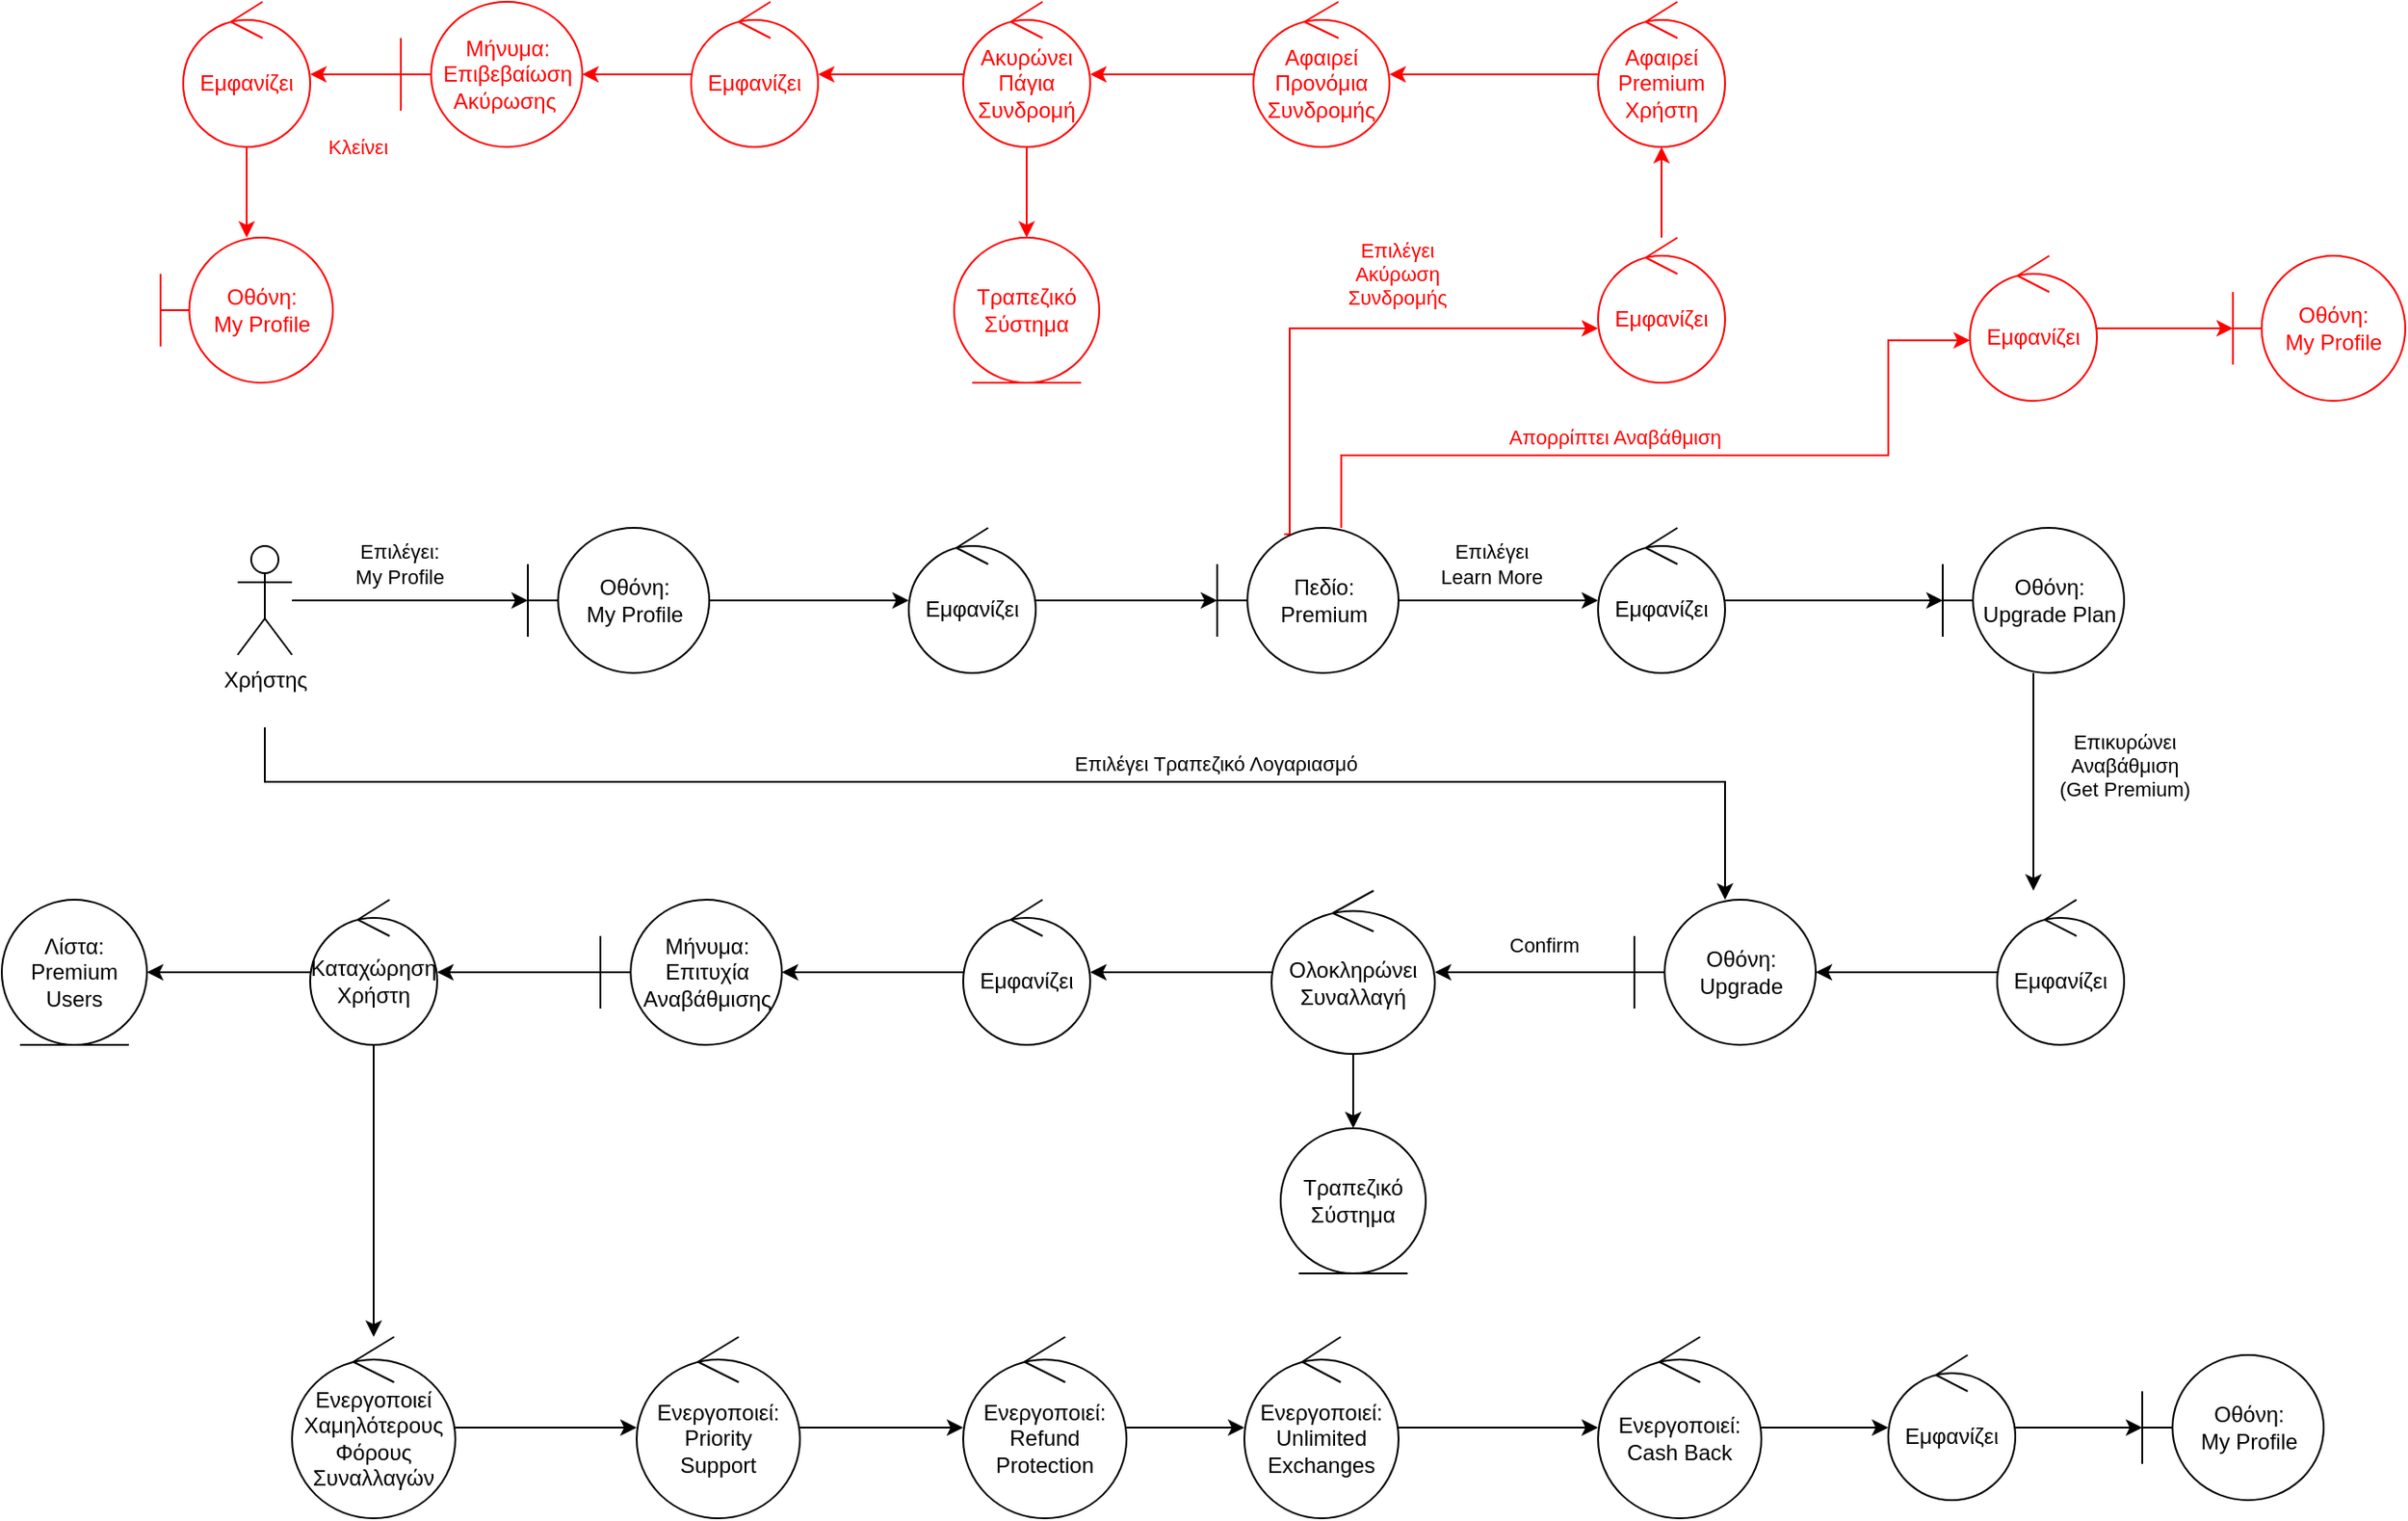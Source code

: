 <mxfile version="19.0.0" type="device"><diagram id="FDiJhWlq2f5BsgtScoZN" name="Page-1"><mxGraphModel dx="765" dy="1758" grid="0" gridSize="10" guides="1" tooltips="1" connect="1" arrows="1" fold="1" page="0" pageScale="1" pageWidth="850" pageHeight="1100" math="0" shadow="0"><root><mxCell id="0"/><mxCell id="1" parent="0"/><mxCell id="AjFVyQmE-53ZKCXgvhZV-10" value="" style="edgeStyle=orthogonalEdgeStyle;rounded=0;orthogonalLoop=1;jettySize=auto;html=1;" edge="1" parent="1" source="AjFVyQmE-53ZKCXgvhZV-4" target="AjFVyQmE-53ZKCXgvhZV-5"><mxGeometry relative="1" as="geometry"/></mxCell><mxCell id="AjFVyQmE-53ZKCXgvhZV-15" value="Επιλέγει:&lt;br&gt;My Profile" style="edgeLabel;html=1;align=center;verticalAlign=middle;resizable=0;points=[];" vertex="1" connectable="0" parent="AjFVyQmE-53ZKCXgvhZV-10"><mxGeometry x="-0.097" y="3" relative="1" as="geometry"><mxPoint y="-17" as="offset"/></mxGeometry></mxCell><mxCell id="AjFVyQmE-53ZKCXgvhZV-50" style="edgeStyle=orthogonalEdgeStyle;rounded=0;orthogonalLoop=1;jettySize=auto;html=1;" edge="1" parent="1" target="AjFVyQmE-53ZKCXgvhZV-18"><mxGeometry relative="1" as="geometry"><mxPoint x="1105" y="260" as="sourcePoint"/><Array as="points"><mxPoint x="1105" y="290"/><mxPoint x="1910" y="290"/></Array></mxGeometry></mxCell><mxCell id="AjFVyQmE-53ZKCXgvhZV-51" value="Eπιλέγει Τραπεζικό Λογαριασμό" style="edgeLabel;html=1;align=center;verticalAlign=middle;resizable=0;points=[];" vertex="1" connectable="0" parent="AjFVyQmE-53ZKCXgvhZV-50"><mxGeometry x="0.236" y="3" relative="1" as="geometry"><mxPoint x="-2" y="-7" as="offset"/></mxGeometry></mxCell><mxCell id="AjFVyQmE-53ZKCXgvhZV-4" value="Χρήστης" style="shape=umlActor;verticalLabelPosition=bottom;verticalAlign=top;html=1;" vertex="1" parent="1"><mxGeometry x="1090" y="160" width="30" height="60" as="geometry"/></mxCell><mxCell id="AjFVyQmE-53ZKCXgvhZV-11" value="" style="edgeStyle=orthogonalEdgeStyle;rounded=0;orthogonalLoop=1;jettySize=auto;html=1;" edge="1" parent="1" source="AjFVyQmE-53ZKCXgvhZV-5" target="AjFVyQmE-53ZKCXgvhZV-6"><mxGeometry relative="1" as="geometry"/></mxCell><mxCell id="AjFVyQmE-53ZKCXgvhZV-5" value="Οθόνη:&lt;br&gt;My Profile" style="shape=umlBoundary;whiteSpace=wrap;html=1;" vertex="1" parent="1"><mxGeometry x="1250" y="150" width="100" height="80" as="geometry"/></mxCell><mxCell id="AjFVyQmE-53ZKCXgvhZV-12" value="" style="edgeStyle=orthogonalEdgeStyle;rounded=0;orthogonalLoop=1;jettySize=auto;html=1;" edge="1" parent="1" source="AjFVyQmE-53ZKCXgvhZV-6" target="AjFVyQmE-53ZKCXgvhZV-7"><mxGeometry relative="1" as="geometry"/></mxCell><mxCell id="AjFVyQmE-53ZKCXgvhZV-6" value="Εμφανίζει" style="ellipse;shape=umlControl;whiteSpace=wrap;html=1;" vertex="1" parent="1"><mxGeometry x="1460" y="150" width="70" height="80" as="geometry"/></mxCell><mxCell id="AjFVyQmE-53ZKCXgvhZV-13" value="" style="edgeStyle=orthogonalEdgeStyle;rounded=0;orthogonalLoop=1;jettySize=auto;html=1;" edge="1" parent="1" source="AjFVyQmE-53ZKCXgvhZV-7" target="AjFVyQmE-53ZKCXgvhZV-8"><mxGeometry relative="1" as="geometry"/></mxCell><mxCell id="AjFVyQmE-53ZKCXgvhZV-16" value="Eπιλέγει&lt;br&gt;Learn More" style="edgeLabel;html=1;align=center;verticalAlign=middle;resizable=0;points=[];" vertex="1" connectable="0" parent="AjFVyQmE-53ZKCXgvhZV-13"><mxGeometry x="-0.075" y="-1" relative="1" as="geometry"><mxPoint y="-21" as="offset"/></mxGeometry></mxCell><mxCell id="AjFVyQmE-53ZKCXgvhZV-67" style="edgeStyle=orthogonalEdgeStyle;rounded=0;orthogonalLoop=1;jettySize=auto;html=1;entryX=0;entryY=0.625;entryDx=0;entryDy=0;entryPerimeter=0;strokeColor=#FF0000;exitX=0.37;exitY=0.044;exitDx=0;exitDy=0;exitPerimeter=0;" edge="1" parent="1" source="AjFVyQmE-53ZKCXgvhZV-7" target="AjFVyQmE-53ZKCXgvhZV-53"><mxGeometry relative="1" as="geometry"><Array as="points"><mxPoint x="1670" y="154"/><mxPoint x="1670" y="40"/></Array></mxGeometry></mxCell><mxCell id="AjFVyQmE-53ZKCXgvhZV-68" value="&lt;font color=&quot;#ff0000&quot;&gt;Επιλέγει &lt;br&gt;Ακύρωση &lt;br&gt;Συνδρομής&lt;/font&gt;" style="edgeLabel;html=1;align=center;verticalAlign=middle;resizable=0;points=[];" vertex="1" connectable="0" parent="AjFVyQmE-53ZKCXgvhZV-67"><mxGeometry x="0.091" y="-1" relative="1" as="geometry"><mxPoint x="19" y="-31" as="offset"/></mxGeometry></mxCell><mxCell id="AjFVyQmE-53ZKCXgvhZV-75" style="edgeStyle=orthogonalEdgeStyle;rounded=0;orthogonalLoop=1;jettySize=auto;html=1;entryX=0.023;entryY=0.583;entryDx=0;entryDy=0;entryPerimeter=0;fontColor=#FF0000;strokeColor=#FF0000;" edge="1" parent="1"><mxGeometry relative="1" as="geometry"><mxPoint x="1698.39" y="150" as="sourcePoint"/><mxPoint x="2045.0" y="46.64" as="targetPoint"/><Array as="points"><mxPoint x="1698" y="110"/><mxPoint x="2000" y="110"/><mxPoint x="2000" y="47"/></Array></mxGeometry></mxCell><mxCell id="AjFVyQmE-53ZKCXgvhZV-76" value="Απορρίπτει Αναβάθμιση" style="edgeLabel;html=1;align=center;verticalAlign=middle;resizable=0;points=[];fontColor=#FF0000;" vertex="1" connectable="0" parent="AjFVyQmE-53ZKCXgvhZV-75"><mxGeometry x="-0.138" relative="1" as="geometry"><mxPoint x="-4" y="-10" as="offset"/></mxGeometry></mxCell><mxCell id="AjFVyQmE-53ZKCXgvhZV-7" value="Πεδίο: Premium" style="shape=umlBoundary;whiteSpace=wrap;html=1;" vertex="1" parent="1"><mxGeometry x="1630" y="150" width="100" height="80" as="geometry"/></mxCell><mxCell id="AjFVyQmE-53ZKCXgvhZV-14" value="" style="edgeStyle=orthogonalEdgeStyle;rounded=0;orthogonalLoop=1;jettySize=auto;html=1;" edge="1" parent="1" source="AjFVyQmE-53ZKCXgvhZV-8" target="AjFVyQmE-53ZKCXgvhZV-9"><mxGeometry relative="1" as="geometry"/></mxCell><mxCell id="AjFVyQmE-53ZKCXgvhZV-8" value="Εμφανίζει" style="ellipse;shape=umlControl;whiteSpace=wrap;html=1;" vertex="1" parent="1"><mxGeometry x="1840" y="150" width="70" height="80" as="geometry"/></mxCell><mxCell id="AjFVyQmE-53ZKCXgvhZV-32" style="edgeStyle=orthogonalEdgeStyle;rounded=0;orthogonalLoop=1;jettySize=auto;html=1;" edge="1" parent="1" source="AjFVyQmE-53ZKCXgvhZV-9"><mxGeometry relative="1" as="geometry"><mxPoint x="2080" y="350" as="targetPoint"/></mxGeometry></mxCell><mxCell id="AjFVyQmE-53ZKCXgvhZV-49" value="Επικυρώνει&lt;br&gt;Αναβάθμιση&lt;br&gt;(Get Premium)" style="edgeLabel;html=1;align=center;verticalAlign=middle;resizable=0;points=[];" vertex="1" connectable="0" parent="AjFVyQmE-53ZKCXgvhZV-32"><mxGeometry x="-0.274" relative="1" as="geometry"><mxPoint x="50" y="7" as="offset"/></mxGeometry></mxCell><mxCell id="AjFVyQmE-53ZKCXgvhZV-9" value="Οθόνη:&lt;br&gt;Upgrade Plan" style="shape=umlBoundary;whiteSpace=wrap;html=1;" vertex="1" parent="1"><mxGeometry x="2030" y="150" width="100" height="80" as="geometry"/></mxCell><mxCell id="AjFVyQmE-53ZKCXgvhZV-29" value="" style="edgeStyle=orthogonalEdgeStyle;rounded=0;orthogonalLoop=1;jettySize=auto;html=1;" edge="1" parent="1" source="AjFVyQmE-53ZKCXgvhZV-17" target="AjFVyQmE-53ZKCXgvhZV-18"><mxGeometry relative="1" as="geometry"/></mxCell><mxCell id="AjFVyQmE-53ZKCXgvhZV-17" value="Εμφανίζει" style="ellipse;shape=umlControl;whiteSpace=wrap;html=1;" vertex="1" parent="1"><mxGeometry x="2060" y="355" width="70" height="80" as="geometry"/></mxCell><mxCell id="AjFVyQmE-53ZKCXgvhZV-30" value="" style="edgeStyle=orthogonalEdgeStyle;rounded=0;orthogonalLoop=1;jettySize=auto;html=1;" edge="1" parent="1" source="AjFVyQmE-53ZKCXgvhZV-18" target="AjFVyQmE-53ZKCXgvhZV-19"><mxGeometry relative="1" as="geometry"/></mxCell><mxCell id="AjFVyQmE-53ZKCXgvhZV-52" value="Confirm" style="edgeLabel;html=1;align=center;verticalAlign=middle;resizable=0;points=[];" vertex="1" connectable="0" parent="AjFVyQmE-53ZKCXgvhZV-30"><mxGeometry x="-0.303" y="-2" relative="1" as="geometry"><mxPoint x="-12" y="-13" as="offset"/></mxGeometry></mxCell><mxCell id="AjFVyQmE-53ZKCXgvhZV-18" value="Οθόνη: Upgrade" style="shape=umlBoundary;whiteSpace=wrap;html=1;" vertex="1" parent="1"><mxGeometry x="1860" y="355" width="100" height="80" as="geometry"/></mxCell><mxCell id="AjFVyQmE-53ZKCXgvhZV-31" value="" style="edgeStyle=orthogonalEdgeStyle;rounded=0;orthogonalLoop=1;jettySize=auto;html=1;" edge="1" parent="1" source="AjFVyQmE-53ZKCXgvhZV-19" target="AjFVyQmE-53ZKCXgvhZV-21"><mxGeometry relative="1" as="geometry"/></mxCell><mxCell id="AjFVyQmE-53ZKCXgvhZV-34" value="" style="edgeStyle=orthogonalEdgeStyle;rounded=0;orthogonalLoop=1;jettySize=auto;html=1;" edge="1" parent="1" source="AjFVyQmE-53ZKCXgvhZV-19" target="AjFVyQmE-53ZKCXgvhZV-33"><mxGeometry relative="1" as="geometry"/></mxCell><mxCell id="AjFVyQmE-53ZKCXgvhZV-19" value="Ολοκληρώνει Συναλλαγή" style="ellipse;shape=umlControl;whiteSpace=wrap;html=1;" vertex="1" parent="1"><mxGeometry x="1660" y="350" width="90" height="90" as="geometry"/></mxCell><mxCell id="AjFVyQmE-53ZKCXgvhZV-20" style="edgeStyle=orthogonalEdgeStyle;rounded=0;orthogonalLoop=1;jettySize=auto;html=1;" edge="1" parent="1" source="AjFVyQmE-53ZKCXgvhZV-21" target="AjFVyQmE-53ZKCXgvhZV-24"><mxGeometry relative="1" as="geometry"/></mxCell><mxCell id="AjFVyQmE-53ZKCXgvhZV-21" value="Εμφανίζει" style="ellipse;shape=umlControl;whiteSpace=wrap;html=1;" vertex="1" parent="1"><mxGeometry x="1490" y="355" width="70" height="80" as="geometry"/></mxCell><mxCell id="AjFVyQmE-53ZKCXgvhZV-28" value="" style="edgeStyle=orthogonalEdgeStyle;rounded=0;orthogonalLoop=1;jettySize=auto;html=1;" edge="1" parent="1" source="AjFVyQmE-53ZKCXgvhZV-24" target="AjFVyQmE-53ZKCXgvhZV-26"><mxGeometry relative="1" as="geometry"/></mxCell><mxCell id="AjFVyQmE-53ZKCXgvhZV-24" value="Μήνυμα: Επιτυχία Αναβάθμισης" style="shape=umlBoundary;whiteSpace=wrap;html=1;" vertex="1" parent="1"><mxGeometry x="1290" y="355" width="100" height="80" as="geometry"/></mxCell><mxCell id="AjFVyQmE-53ZKCXgvhZV-25" value="" style="edgeStyle=orthogonalEdgeStyle;rounded=0;orthogonalLoop=1;jettySize=auto;html=1;" edge="1" parent="1" source="AjFVyQmE-53ZKCXgvhZV-26" target="AjFVyQmE-53ZKCXgvhZV-27"><mxGeometry relative="1" as="geometry"/></mxCell><mxCell id="AjFVyQmE-53ZKCXgvhZV-46" style="edgeStyle=orthogonalEdgeStyle;rounded=0;orthogonalLoop=1;jettySize=auto;html=1;" edge="1" parent="1" source="AjFVyQmE-53ZKCXgvhZV-26" target="AjFVyQmE-53ZKCXgvhZV-36"><mxGeometry relative="1" as="geometry"/></mxCell><mxCell id="AjFVyQmE-53ZKCXgvhZV-26" value="Καταχώρηση Χρήστη" style="ellipse;shape=umlControl;whiteSpace=wrap;html=1;" vertex="1" parent="1"><mxGeometry x="1130" y="355" width="70" height="80" as="geometry"/></mxCell><mxCell id="AjFVyQmE-53ZKCXgvhZV-27" value="Λίστα: Premium Users" style="ellipse;shape=umlEntity;whiteSpace=wrap;html=1;" vertex="1" parent="1"><mxGeometry x="960" y="355" width="80" height="80" as="geometry"/></mxCell><mxCell id="AjFVyQmE-53ZKCXgvhZV-33" value="Τραπεζικό Σύστημα" style="ellipse;shape=umlEntity;whiteSpace=wrap;html=1;" vertex="1" parent="1"><mxGeometry x="1665" y="481" width="80" height="80" as="geometry"/></mxCell><mxCell id="AjFVyQmE-53ZKCXgvhZV-35" value="" style="edgeStyle=orthogonalEdgeStyle;rounded=0;orthogonalLoop=1;jettySize=auto;html=1;" edge="1" parent="1" source="AjFVyQmE-53ZKCXgvhZV-36" target="AjFVyQmE-53ZKCXgvhZV-38"><mxGeometry relative="1" as="geometry"/></mxCell><mxCell id="AjFVyQmE-53ZKCXgvhZV-36" value="Ενεργοποιεί Χαμηλότερους Φόρους Συναλλαγών" style="ellipse;shape=umlControl;whiteSpace=wrap;html=1;" vertex="1" parent="1"><mxGeometry x="1120" y="596" width="90" height="100" as="geometry"/></mxCell><mxCell id="AjFVyQmE-53ZKCXgvhZV-37" value="" style="edgeStyle=orthogonalEdgeStyle;rounded=0;orthogonalLoop=1;jettySize=auto;html=1;" edge="1" parent="1" source="AjFVyQmE-53ZKCXgvhZV-38" target="AjFVyQmE-53ZKCXgvhZV-40"><mxGeometry relative="1" as="geometry"/></mxCell><mxCell id="AjFVyQmE-53ZKCXgvhZV-38" value="Ενεργοποιεί:&lt;br&gt;Priority &lt;br&gt;Support" style="ellipse;shape=umlControl;whiteSpace=wrap;html=1;" vertex="1" parent="1"><mxGeometry x="1310" y="596" width="90" height="100" as="geometry"/></mxCell><mxCell id="AjFVyQmE-53ZKCXgvhZV-39" value="" style="edgeStyle=orthogonalEdgeStyle;rounded=0;orthogonalLoop=1;jettySize=auto;html=1;" edge="1" parent="1" source="AjFVyQmE-53ZKCXgvhZV-40" target="AjFVyQmE-53ZKCXgvhZV-42"><mxGeometry relative="1" as="geometry"/></mxCell><mxCell id="AjFVyQmE-53ZKCXgvhZV-40" value="Ενεργοποιεί: Refund &lt;br&gt;Protection" style="ellipse;shape=umlControl;whiteSpace=wrap;html=1;" vertex="1" parent="1"><mxGeometry x="1490" y="596" width="90" height="100" as="geometry"/></mxCell><mxCell id="AjFVyQmE-53ZKCXgvhZV-41" value="" style="edgeStyle=orthogonalEdgeStyle;rounded=0;orthogonalLoop=1;jettySize=auto;html=1;" edge="1" parent="1" source="AjFVyQmE-53ZKCXgvhZV-42" target="AjFVyQmE-53ZKCXgvhZV-44"><mxGeometry relative="1" as="geometry"/></mxCell><mxCell id="AjFVyQmE-53ZKCXgvhZV-42" value="Ενεργοποιεί: Unlimited Exchanges" style="ellipse;shape=umlControl;whiteSpace=wrap;html=1;" vertex="1" parent="1"><mxGeometry x="1645" y="596" width="85" height="100" as="geometry"/></mxCell><mxCell id="AjFVyQmE-53ZKCXgvhZV-43" value="" style="edgeStyle=orthogonalEdgeStyle;rounded=0;orthogonalLoop=1;jettySize=auto;html=1;" edge="1" parent="1" source="AjFVyQmE-53ZKCXgvhZV-44" target="AjFVyQmE-53ZKCXgvhZV-45"><mxGeometry relative="1" as="geometry"/></mxCell><mxCell id="AjFVyQmE-53ZKCXgvhZV-44" value="Ενεργοποιεί: Cash Back" style="ellipse;shape=umlControl;whiteSpace=wrap;html=1;" vertex="1" parent="1"><mxGeometry x="1840" y="596" width="90" height="100" as="geometry"/></mxCell><mxCell id="AjFVyQmE-53ZKCXgvhZV-48" value="" style="edgeStyle=orthogonalEdgeStyle;rounded=0;orthogonalLoop=1;jettySize=auto;html=1;" edge="1" parent="1" source="AjFVyQmE-53ZKCXgvhZV-45" target="AjFVyQmE-53ZKCXgvhZV-47"><mxGeometry relative="1" as="geometry"/></mxCell><mxCell id="AjFVyQmE-53ZKCXgvhZV-45" value="Εμφανίζει" style="ellipse;shape=umlControl;whiteSpace=wrap;html=1;" vertex="1" parent="1"><mxGeometry x="2000" y="606" width="70" height="80" as="geometry"/></mxCell><mxCell id="AjFVyQmE-53ZKCXgvhZV-47" value="Οθόνη:&lt;br&gt;My Profile" style="shape=umlBoundary;whiteSpace=wrap;html=1;" vertex="1" parent="1"><mxGeometry x="2140" y="606" width="100" height="80" as="geometry"/></mxCell><mxCell id="AjFVyQmE-53ZKCXgvhZV-69" value="" style="edgeStyle=orthogonalEdgeStyle;rounded=0;orthogonalLoop=1;jettySize=auto;html=1;fontColor=#FF0000;strokeColor=#FF0000;" edge="1" parent="1" source="AjFVyQmE-53ZKCXgvhZV-53" target="AjFVyQmE-53ZKCXgvhZV-55"><mxGeometry relative="1" as="geometry"/></mxCell><mxCell id="AjFVyQmE-53ZKCXgvhZV-53" value="&lt;font color=&quot;#ff0000&quot;&gt;Εμφανίζει&lt;/font&gt;" style="ellipse;shape=umlControl;whiteSpace=wrap;html=1;strokeColor=#FF0000;" vertex="1" parent="1"><mxGeometry x="1840" y="-10" width="70" height="80" as="geometry"/></mxCell><mxCell id="AjFVyQmE-53ZKCXgvhZV-54" style="edgeStyle=orthogonalEdgeStyle;rounded=0;orthogonalLoop=1;jettySize=auto;html=1;strokeColor=#FF0000;" edge="1" parent="1" source="AjFVyQmE-53ZKCXgvhZV-55" target="AjFVyQmE-53ZKCXgvhZV-57"><mxGeometry relative="1" as="geometry"/></mxCell><mxCell id="AjFVyQmE-53ZKCXgvhZV-55" value="&lt;font color=&quot;#ff0000&quot;&gt;Αφαιρεί Premium Χρήστη&lt;/font&gt;" style="ellipse;shape=umlControl;whiteSpace=wrap;html=1;strokeColor=#FF0000;" vertex="1" parent="1"><mxGeometry x="1840" y="-140" width="70" height="80" as="geometry"/></mxCell><mxCell id="AjFVyQmE-53ZKCXgvhZV-56" value="" style="edgeStyle=orthogonalEdgeStyle;rounded=0;orthogonalLoop=1;jettySize=auto;html=1;strokeColor=#FF0000;" edge="1" parent="1" source="AjFVyQmE-53ZKCXgvhZV-57" target="AjFVyQmE-53ZKCXgvhZV-60"><mxGeometry relative="1" as="geometry"/></mxCell><mxCell id="AjFVyQmE-53ZKCXgvhZV-57" value="&lt;font color=&quot;#ff0000&quot;&gt;Αφαιρεί Προνόμια Συνδρομής&lt;/font&gt;" style="ellipse;shape=umlControl;whiteSpace=wrap;html=1;strokeColor=#FF0000;" vertex="1" parent="1"><mxGeometry x="1650" y="-140" width="75" height="80" as="geometry"/></mxCell><mxCell id="AjFVyQmE-53ZKCXgvhZV-58" value="" style="edgeStyle=orthogonalEdgeStyle;rounded=0;orthogonalLoop=1;jettySize=auto;html=1;strokeColor=#FF0000;" edge="1" parent="1" source="AjFVyQmE-53ZKCXgvhZV-60" target="AjFVyQmE-53ZKCXgvhZV-62"><mxGeometry relative="1" as="geometry"/></mxCell><mxCell id="AjFVyQmE-53ZKCXgvhZV-59" value="" style="edgeStyle=orthogonalEdgeStyle;rounded=0;orthogonalLoop=1;jettySize=auto;html=1;strokeColor=#FF0000;" edge="1" parent="1" source="AjFVyQmE-53ZKCXgvhZV-60" target="AjFVyQmE-53ZKCXgvhZV-66"><mxGeometry relative="1" as="geometry"/></mxCell><mxCell id="AjFVyQmE-53ZKCXgvhZV-60" value="&lt;font color=&quot;#ff0000&quot;&gt;Ακυρώνει Πάγια Συνδρομή&lt;/font&gt;" style="ellipse;shape=umlControl;whiteSpace=wrap;html=1;strokeColor=#FF0000;" vertex="1" parent="1"><mxGeometry x="1490" y="-140" width="70" height="80" as="geometry"/></mxCell><mxCell id="AjFVyQmE-53ZKCXgvhZV-61" value="" style="edgeStyle=orthogonalEdgeStyle;rounded=0;orthogonalLoop=1;jettySize=auto;html=1;strokeColor=#FF0000;" edge="1" parent="1" source="AjFVyQmE-53ZKCXgvhZV-62"><mxGeometry relative="1" as="geometry"><mxPoint x="1280" y="-100.0" as="targetPoint"/></mxGeometry></mxCell><mxCell id="AjFVyQmE-53ZKCXgvhZV-62" value="&lt;font color=&quot;#ff0000&quot;&gt;Εμφανίζει&lt;/font&gt;" style="ellipse;shape=umlControl;whiteSpace=wrap;html=1;strokeColor=#FF0000;" vertex="1" parent="1"><mxGeometry x="1340" y="-140" width="70" height="80" as="geometry"/></mxCell><mxCell id="AjFVyQmE-53ZKCXgvhZV-63" value="" style="edgeStyle=orthogonalEdgeStyle;rounded=0;orthogonalLoop=1;jettySize=auto;html=1;strokeColor=#FF0000;" edge="1" parent="1" source="AjFVyQmE-53ZKCXgvhZV-64" target="AjFVyQmE-53ZKCXgvhZV-65"><mxGeometry relative="1" as="geometry"/></mxCell><mxCell id="AjFVyQmE-53ZKCXgvhZV-73" value="Κλείνει" style="edgeLabel;html=1;align=center;verticalAlign=middle;resizable=0;points=[];fontColor=#FF0000;" vertex="1" connectable="0" parent="AjFVyQmE-53ZKCXgvhZV-63"><mxGeometry x="-0.047" y="3" relative="1" as="geometry"><mxPoint y="37" as="offset"/></mxGeometry></mxCell><mxCell id="AjFVyQmE-53ZKCXgvhZV-64" value="&lt;font color=&quot;#ff0000&quot;&gt;Μήνυμα:&lt;br&gt;Επιβεβαίωση Ακύρωσης&amp;nbsp;&lt;/font&gt;" style="shape=umlBoundary;whiteSpace=wrap;html=1;strokeColor=#FF0000;" vertex="1" parent="1"><mxGeometry x="1180" y="-140" width="100" height="80" as="geometry"/></mxCell><mxCell id="AjFVyQmE-53ZKCXgvhZV-71" value="" style="edgeStyle=orthogonalEdgeStyle;rounded=0;orthogonalLoop=1;jettySize=auto;html=1;fontColor=#FF0000;strokeColor=#FF0000;" edge="1" parent="1" source="AjFVyQmE-53ZKCXgvhZV-65" target="AjFVyQmE-53ZKCXgvhZV-70"><mxGeometry relative="1" as="geometry"/></mxCell><mxCell id="AjFVyQmE-53ZKCXgvhZV-65" value="&lt;font color=&quot;#ff0000&quot;&gt;Εμφανίζει&lt;/font&gt;" style="ellipse;shape=umlControl;whiteSpace=wrap;html=1;strokeColor=#FF0000;" vertex="1" parent="1"><mxGeometry x="1060" y="-140" width="70" height="80" as="geometry"/></mxCell><mxCell id="AjFVyQmE-53ZKCXgvhZV-66" value="&lt;font color=&quot;#ff0000&quot;&gt;Τραπεζικό Σύστημα&lt;/font&gt;" style="ellipse;shape=umlEntity;whiteSpace=wrap;html=1;strokeColor=#FF0000;" vertex="1" parent="1"><mxGeometry x="1485" y="-10" width="80" height="80" as="geometry"/></mxCell><mxCell id="AjFVyQmE-53ZKCXgvhZV-70" value="&lt;font color=&quot;#ff0000&quot;&gt;Οθόνη:&lt;br&gt;My Profile&lt;/font&gt;" style="shape=umlBoundary;whiteSpace=wrap;html=1;strokeColor=#FF0000;" vertex="1" parent="1"><mxGeometry x="1047.5" y="-10" width="95" height="80" as="geometry"/></mxCell><mxCell id="AjFVyQmE-53ZKCXgvhZV-78" value="" style="edgeStyle=orthogonalEdgeStyle;rounded=0;orthogonalLoop=1;jettySize=auto;html=1;fontColor=#FF0000;strokeColor=#FF0000;" edge="1" parent="1" source="AjFVyQmE-53ZKCXgvhZV-72" target="AjFVyQmE-53ZKCXgvhZV-77"><mxGeometry relative="1" as="geometry"/></mxCell><mxCell id="AjFVyQmE-53ZKCXgvhZV-72" value="&lt;font color=&quot;#ff0000&quot;&gt;Εμφανίζει&lt;/font&gt;" style="ellipse;shape=umlControl;whiteSpace=wrap;html=1;strokeColor=#FF0000;" vertex="1" parent="1"><mxGeometry x="2045" width="70" height="80" as="geometry"/></mxCell><mxCell id="AjFVyQmE-53ZKCXgvhZV-77" value="&lt;font color=&quot;#ff0000&quot;&gt;Οθόνη:&lt;br&gt;My Profile&lt;/font&gt;" style="shape=umlBoundary;whiteSpace=wrap;html=1;strokeColor=#FF0000;" vertex="1" parent="1"><mxGeometry x="2190" width="95" height="80" as="geometry"/></mxCell></root></mxGraphModel></diagram></mxfile>